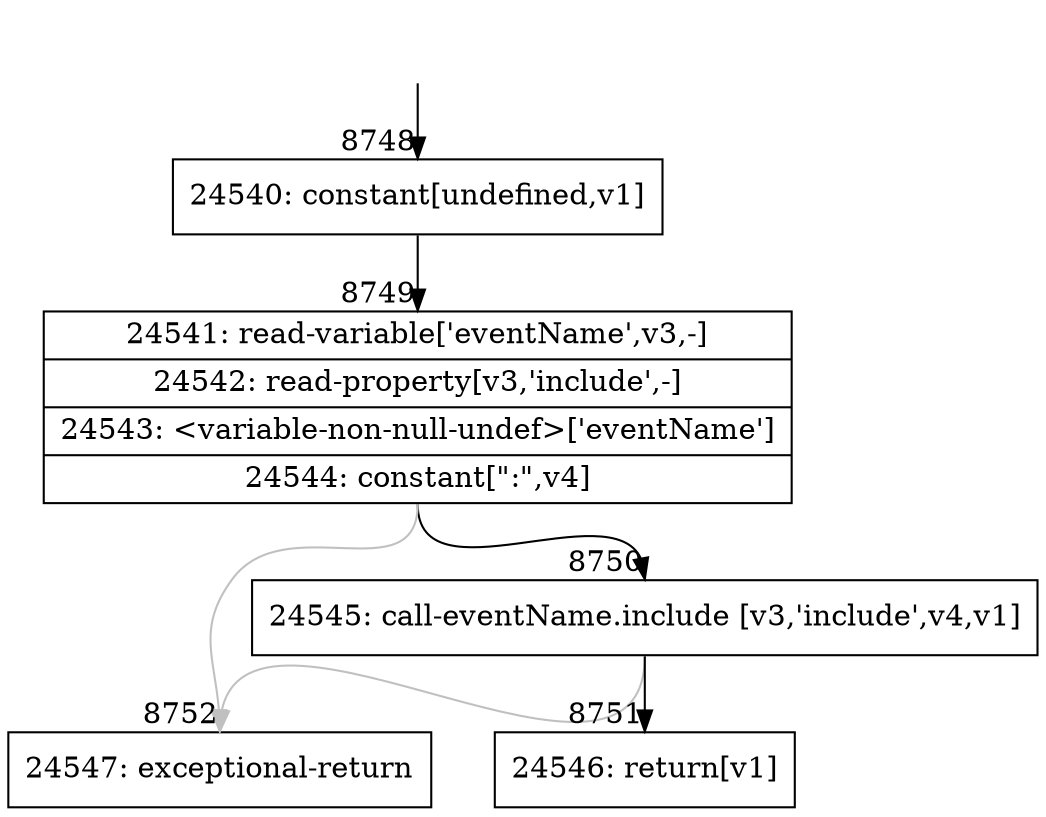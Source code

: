 digraph {
rankdir="TD"
BB_entry664[shape=none,label=""];
BB_entry664 -> BB8748 [tailport=s, headport=n, headlabel="    8748"]
BB8748 [shape=record label="{24540: constant[undefined,v1]}" ] 
BB8748 -> BB8749 [tailport=s, headport=n, headlabel="      8749"]
BB8749 [shape=record label="{24541: read-variable['eventName',v3,-]|24542: read-property[v3,'include',-]|24543: \<variable-non-null-undef\>['eventName']|24544: constant[\":\",v4]}" ] 
BB8749 -> BB8750 [tailport=s, headport=n, headlabel="      8750"]
BB8749 -> BB8752 [tailport=s, headport=n, color=gray, headlabel="      8752"]
BB8750 [shape=record label="{24545: call-eventName.include [v3,'include',v4,v1]}" ] 
BB8750 -> BB8751 [tailport=s, headport=n, headlabel="      8751"]
BB8750 -> BB8752 [tailport=s, headport=n, color=gray]
BB8751 [shape=record label="{24546: return[v1]}" ] 
BB8752 [shape=record label="{24547: exceptional-return}" ] 
//#$~ 6868
}
